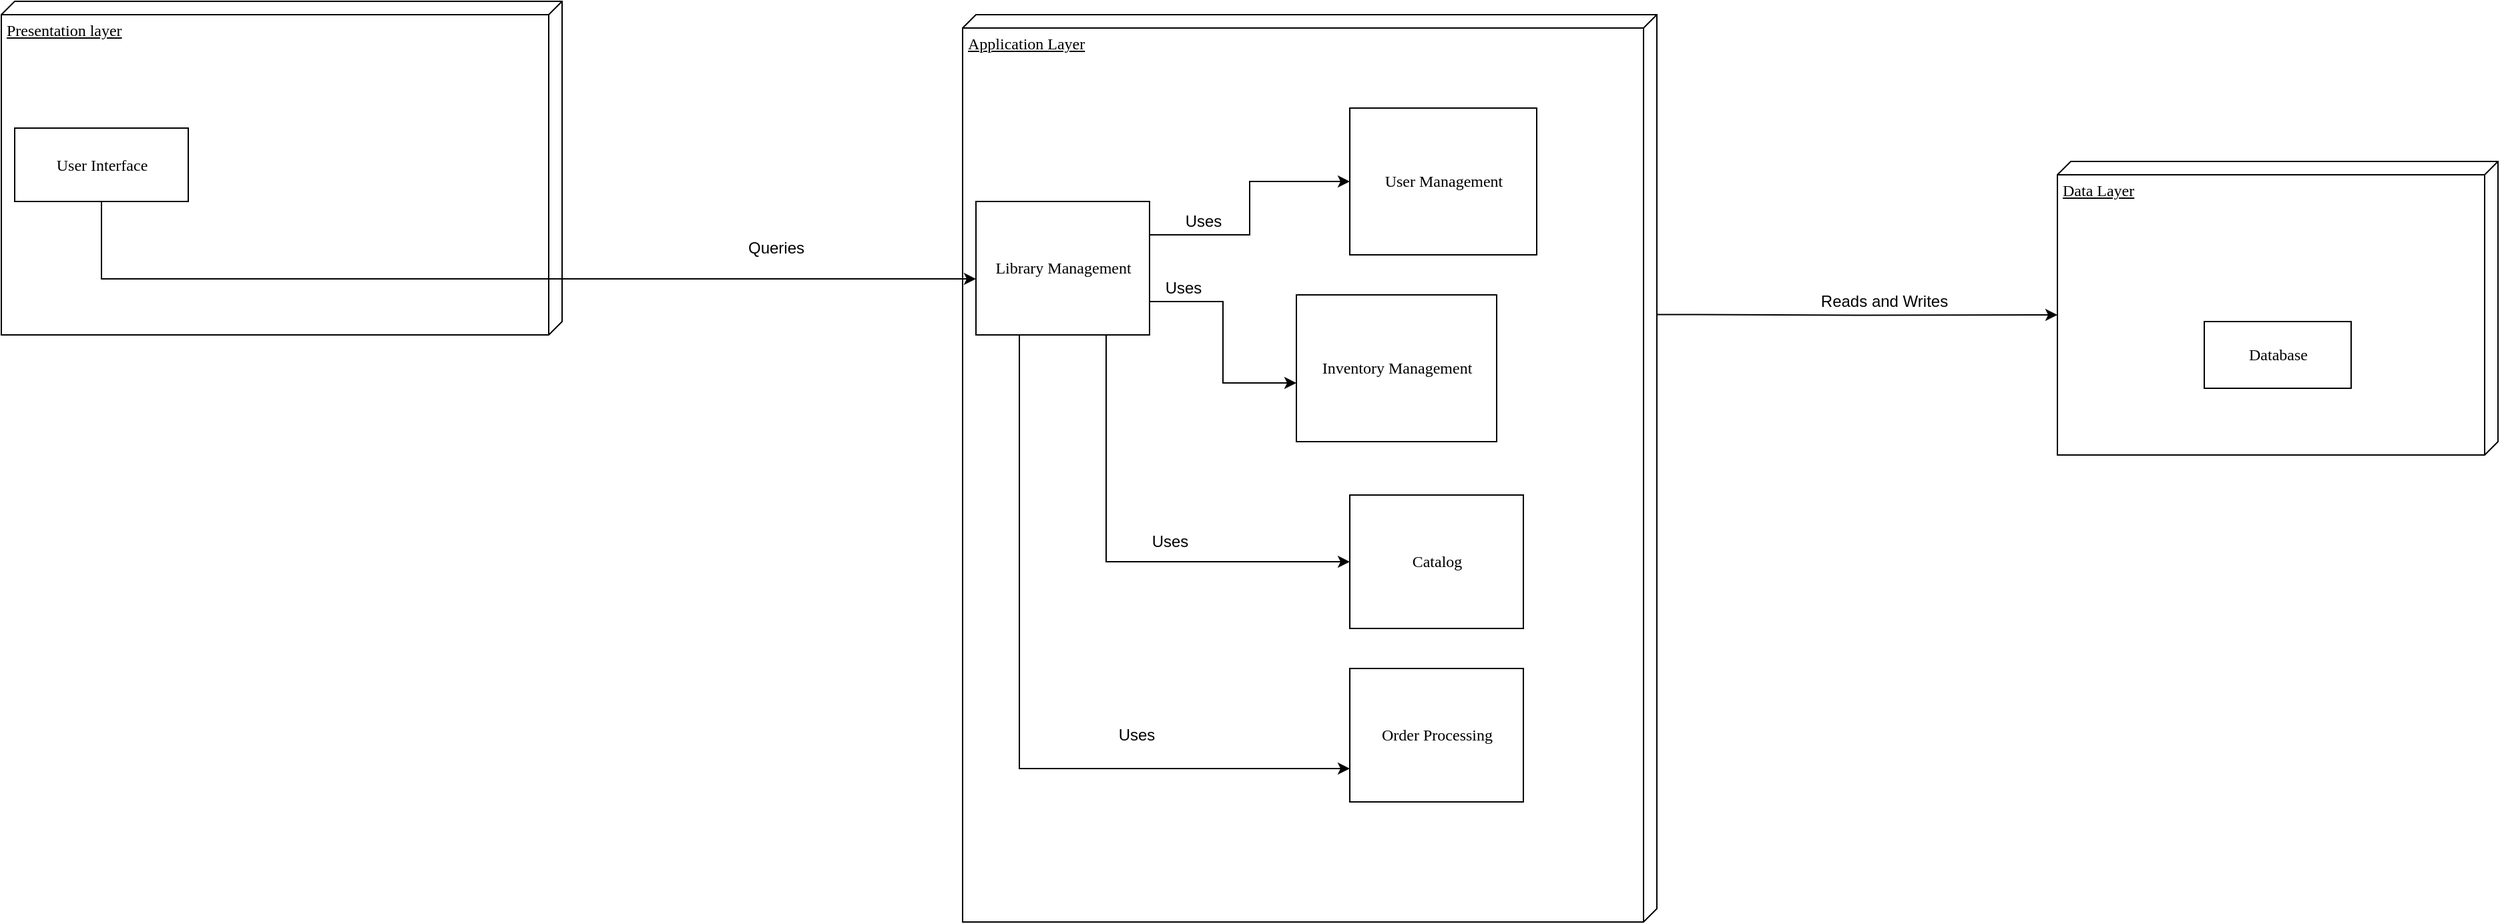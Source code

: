 <mxfile version="23.1.5" type="google">
  <diagram name="Page-1" id="5f0bae14-7c28-e335-631c-24af17079c00">
    <mxGraphModel grid="1" page="1" gridSize="10" guides="1" tooltips="1" connect="1" arrows="1" fold="1" pageScale="1" pageWidth="1100" pageHeight="850" background="none" math="0" shadow="0">
      <root>
        <mxCell id="0" />
        <mxCell id="1" parent="0" />
        <mxCell id="39150e848f15840c-1" value="Presentation layer" style="verticalAlign=top;align=left;spacingTop=8;spacingLeft=2;spacingRight=12;shape=cube;size=10;direction=south;fontStyle=4;html=1;rounded=0;shadow=0;comic=0;labelBackgroundColor=none;strokeWidth=1;fontFamily=Verdana;fontSize=12" vertex="1" parent="1">
          <mxGeometry x="-350" y="370" width="420" height="250" as="geometry" />
        </mxCell>
        <mxCell id="39150e848f15840c-2" value="Data Layer" style="verticalAlign=top;align=left;spacingTop=8;spacingLeft=2;spacingRight=12;shape=cube;size=10;direction=south;fontStyle=4;html=1;rounded=0;shadow=0;comic=0;labelBackgroundColor=none;strokeWidth=1;fontFamily=Verdana;fontSize=12" vertex="1" parent="1">
          <mxGeometry x="1190" y="490" width="330" height="220" as="geometry" />
        </mxCell>
        <mxCell id="yKX2Nimr__PKnn9snrV9-4" style="edgeStyle=orthogonalEdgeStyle;rounded=0;orthogonalLoop=1;jettySize=auto;html=1;entryX=0;entryY=0;entryDx=115;entryDy=330;entryPerimeter=0;" edge="1" parent="1" target="39150e848f15840c-2">
          <mxGeometry relative="1" as="geometry">
            <mxPoint x="890" y="604.69" as="sourcePoint" />
            <mxPoint x="1180" y="594.767" as="targetPoint" />
            <Array as="points" />
          </mxGeometry>
        </mxCell>
        <mxCell id="39150e848f15840c-3" value="Application Layer" style="verticalAlign=top;align=left;spacingTop=8;spacingLeft=2;spacingRight=12;shape=cube;size=10;direction=south;fontStyle=4;html=1;rounded=0;shadow=0;comic=0;labelBackgroundColor=none;strokeWidth=1;fontFamily=Verdana;fontSize=12" vertex="1" parent="1">
          <mxGeometry x="370" y="380" width="520" height="680" as="geometry" />
        </mxCell>
        <mxCell id="39150e848f15840c-4" value="User Interface" style="html=1;rounded=0;shadow=0;comic=0;labelBackgroundColor=none;strokeWidth=1;fontFamily=Verdana;fontSize=12;align=center;" vertex="1" parent="1">
          <mxGeometry x="-340" y="465" width="130" height="55" as="geometry" />
        </mxCell>
        <mxCell id="39150e848f15840c-8" value="Database" style="html=1;rounded=0;shadow=0;comic=0;labelBackgroundColor=none;strokeWidth=1;fontFamily=Verdana;fontSize=12;align=center;" vertex="1" parent="1">
          <mxGeometry x="1300" y="610" width="110" height="50" as="geometry" />
        </mxCell>
        <mxCell id="9Z037g0hRBMVuzme2cKG-11" style="edgeStyle=orthogonalEdgeStyle;rounded=0;orthogonalLoop=1;jettySize=auto;html=1;exitX=1;exitY=0.25;exitDx=0;exitDy=0;entryX=0;entryY=0.5;entryDx=0;entryDy=0;" edge="1" parent="1" source="9Z037g0hRBMVuzme2cKG-6" target="9Z037g0hRBMVuzme2cKG-7">
          <mxGeometry relative="1" as="geometry" />
        </mxCell>
        <mxCell id="9Z037g0hRBMVuzme2cKG-14" style="edgeStyle=orthogonalEdgeStyle;rounded=0;orthogonalLoop=1;jettySize=auto;html=1;exitX=0.75;exitY=1;exitDx=0;exitDy=0;entryX=0;entryY=0.5;entryDx=0;entryDy=0;" edge="1" parent="1" source="9Z037g0hRBMVuzme2cKG-6" target="9Z037g0hRBMVuzme2cKG-9">
          <mxGeometry relative="1" as="geometry" />
        </mxCell>
        <mxCell id="9Z037g0hRBMVuzme2cKG-15" style="edgeStyle=orthogonalEdgeStyle;rounded=0;orthogonalLoop=1;jettySize=auto;html=1;exitX=0.25;exitY=1;exitDx=0;exitDy=0;entryX=0;entryY=0.75;entryDx=0;entryDy=0;" edge="1" parent="1" source="9Z037g0hRBMVuzme2cKG-6" target="9Z037g0hRBMVuzme2cKG-10">
          <mxGeometry relative="1" as="geometry" />
        </mxCell>
        <mxCell id="9Z037g0hRBMVuzme2cKG-6" value="Library Management" style="html=1;rounded=0;shadow=0;comic=0;labelBackgroundColor=none;strokeWidth=1;fontFamily=Verdana;fontSize=12;align=center;" vertex="1" parent="1">
          <mxGeometry x="380" y="520" width="130" height="100" as="geometry" />
        </mxCell>
        <mxCell id="9Z037g0hRBMVuzme2cKG-7" value="User Management" style="html=1;rounded=0;shadow=0;comic=0;labelBackgroundColor=none;strokeWidth=1;fontFamily=Verdana;fontSize=12;align=center;" vertex="1" parent="1">
          <mxGeometry x="660" y="450" width="140" height="110" as="geometry" />
        </mxCell>
        <mxCell id="9Z037g0hRBMVuzme2cKG-8" value="Inventory Management" style="html=1;rounded=0;shadow=0;comic=0;labelBackgroundColor=none;strokeWidth=1;fontFamily=Verdana;fontSize=12;align=center;" vertex="1" parent="1">
          <mxGeometry x="620" y="590" width="150" height="110" as="geometry" />
        </mxCell>
        <mxCell id="9Z037g0hRBMVuzme2cKG-9" value="Catalog" style="html=1;rounded=0;shadow=0;comic=0;labelBackgroundColor=none;strokeWidth=1;fontFamily=Verdana;fontSize=12;align=center;" vertex="1" parent="1">
          <mxGeometry x="660" y="740" width="130" height="100" as="geometry" />
        </mxCell>
        <mxCell id="9Z037g0hRBMVuzme2cKG-10" value="Order Processing" style="html=1;rounded=0;shadow=0;comic=0;labelBackgroundColor=none;strokeWidth=1;fontFamily=Verdana;fontSize=12;align=center;" vertex="1" parent="1">
          <mxGeometry x="660" y="870" width="130" height="100" as="geometry" />
        </mxCell>
        <mxCell id="9Z037g0hRBMVuzme2cKG-12" style="edgeStyle=orthogonalEdgeStyle;rounded=0;orthogonalLoop=1;jettySize=auto;html=1;exitX=1;exitY=0.75;exitDx=0;exitDy=0;entryX=0;entryY=0.6;entryDx=0;entryDy=0;entryPerimeter=0;" edge="1" parent="1" source="9Z037g0hRBMVuzme2cKG-6" target="9Z037g0hRBMVuzme2cKG-8">
          <mxGeometry relative="1" as="geometry" />
        </mxCell>
        <mxCell id="yKX2Nimr__PKnn9snrV9-3" style="edgeStyle=orthogonalEdgeStyle;rounded=0;orthogonalLoop=1;jettySize=auto;html=1;exitX=0.5;exitY=1;exitDx=0;exitDy=0;entryX=0;entryY=0.58;entryDx=0;entryDy=0;entryPerimeter=0;" edge="1" parent="1" source="39150e848f15840c-4" target="9Z037g0hRBMVuzme2cKG-6">
          <mxGeometry relative="1" as="geometry" />
        </mxCell>
        <mxCell id="yKX2Nimr__PKnn9snrV9-5" value="Reads and Writes" style="text;html=1;align=center;verticalAlign=middle;resizable=0;points=[];autosize=1;strokeColor=none;fillColor=none;" vertex="1" parent="1">
          <mxGeometry x="1000" y="580" width="120" height="30" as="geometry" />
        </mxCell>
        <mxCell id="yKX2Nimr__PKnn9snrV9-8" value="Uses" style="text;html=1;align=center;verticalAlign=middle;resizable=0;points=[];autosize=1;strokeColor=none;fillColor=none;" vertex="1" parent="1">
          <mxGeometry x="525" y="520" width="50" height="30" as="geometry" />
        </mxCell>
        <mxCell id="yKX2Nimr__PKnn9snrV9-9" value="Uses" style="text;html=1;align=center;verticalAlign=middle;resizable=0;points=[];autosize=1;strokeColor=none;fillColor=none;" vertex="1" parent="1">
          <mxGeometry x="510" y="570" width="50" height="30" as="geometry" />
        </mxCell>
        <mxCell id="yKX2Nimr__PKnn9snrV9-10" value="Uses" style="text;html=1;align=center;verticalAlign=middle;resizable=0;points=[];autosize=1;strokeColor=none;fillColor=none;" vertex="1" parent="1">
          <mxGeometry x="500" y="760" width="50" height="30" as="geometry" />
        </mxCell>
        <mxCell id="rtAb2gzRD58LG8w5bQAf-2" value="Uses" style="text;html=1;align=center;verticalAlign=middle;resizable=0;points=[];autosize=1;strokeColor=none;fillColor=none;" vertex="1" parent="1">
          <mxGeometry x="475" y="905" width="50" height="30" as="geometry" />
        </mxCell>
        <mxCell id="rtAb2gzRD58LG8w5bQAf-3" value="Queries" style="text;html=1;align=center;verticalAlign=middle;resizable=0;points=[];autosize=1;strokeColor=none;fillColor=none;" vertex="1" parent="1">
          <mxGeometry x="195" y="540" width="70" height="30" as="geometry" />
        </mxCell>
      </root>
    </mxGraphModel>
  </diagram>
</mxfile>
